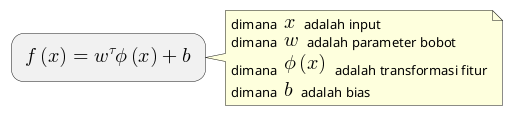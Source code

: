 @startuml svr
:<math>f(x)=w^tau phi(x) +b</math>;
note right
dimana <math>x</math> adalah input
dimana <math>w</math> adalah parameter bobot
dimana <math>phi(x)</math> adalah transformasi fitur
dimana <math>b</math> adalah bias
end note
@enduml